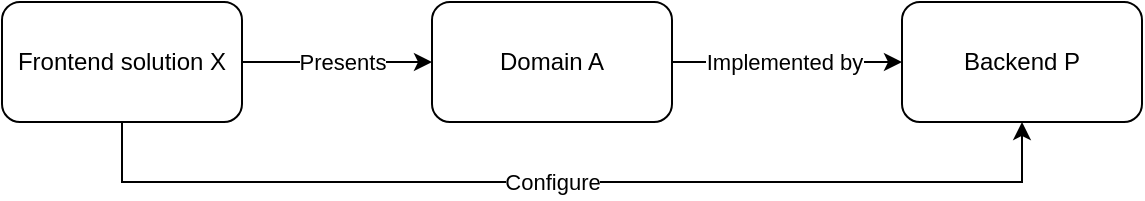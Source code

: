 <mxfile version="20.8.17" type="device"><diagram name="Page-1" id="89v5fMjmlvW1tO4xWc43"><mxGraphModel dx="670" dy="403" grid="1" gridSize="10" guides="1" tooltips="1" connect="1" arrows="1" fold="1" page="1" pageScale="1" pageWidth="850" pageHeight="1100" math="0" shadow="0"><root><mxCell id="0"/><mxCell id="1" parent="0"/><mxCell id="ogEDcuWVNClOQqGuISe7-14" style="edgeStyle=orthogonalEdgeStyle;rounded=0;orthogonalLoop=1;jettySize=auto;html=1;exitX=1;exitY=0.5;exitDx=0;exitDy=0;entryX=0;entryY=0.5;entryDx=0;entryDy=0;" parent="1" source="ogEDcuWVNClOQqGuISe7-3" target="ogEDcuWVNClOQqGuISe7-5" edge="1"><mxGeometry relative="1" as="geometry"/></mxCell><mxCell id="ogEDcuWVNClOQqGuISe7-15" value="Presents" style="edgeLabel;html=1;align=center;verticalAlign=middle;resizable=0;points=[];" parent="ogEDcuWVNClOQqGuISe7-14" vertex="1" connectable="0"><mxGeometry x="0.191" y="2" relative="1" as="geometry"><mxPoint x="-7" y="2" as="offset"/></mxGeometry></mxCell><mxCell id="ogEDcuWVNClOQqGuISe7-20" style="edgeStyle=orthogonalEdgeStyle;rounded=0;orthogonalLoop=1;jettySize=auto;html=1;exitX=0.5;exitY=1;exitDx=0;exitDy=0;entryX=0.5;entryY=1;entryDx=0;entryDy=0;" parent="1" source="ogEDcuWVNClOQqGuISe7-3" target="ogEDcuWVNClOQqGuISe7-8" edge="1"><mxGeometry relative="1" as="geometry"><Array as="points"><mxPoint x="150" y="340"/><mxPoint x="600" y="340"/></Array></mxGeometry></mxCell><mxCell id="ogEDcuWVNClOQqGuISe7-21" value="Configure" style="edgeLabel;html=1;align=center;verticalAlign=middle;resizable=0;points=[];" parent="ogEDcuWVNClOQqGuISe7-20" vertex="1" connectable="0"><mxGeometry x="0.091" y="-3" relative="1" as="geometry"><mxPoint x="-33" y="-3" as="offset"/></mxGeometry></mxCell><mxCell id="ogEDcuWVNClOQqGuISe7-3" value="Frontend solution X" style="rounded=1;whiteSpace=wrap;html=1;" parent="1" vertex="1"><mxGeometry x="90" y="250" width="120" height="60" as="geometry"/></mxCell><mxCell id="ogEDcuWVNClOQqGuISe7-17" style="edgeStyle=orthogonalEdgeStyle;rounded=0;orthogonalLoop=1;jettySize=auto;html=1;exitX=1;exitY=0.5;exitDx=0;exitDy=0;entryX=0;entryY=0.5;entryDx=0;entryDy=0;" parent="1" source="ogEDcuWVNClOQqGuISe7-5" target="ogEDcuWVNClOQqGuISe7-8" edge="1"><mxGeometry relative="1" as="geometry"/></mxCell><mxCell id="ogEDcuWVNClOQqGuISe7-18" value="Implemented by" style="edgeLabel;html=1;align=center;verticalAlign=middle;resizable=0;points=[];" parent="ogEDcuWVNClOQqGuISe7-17" vertex="1" connectable="0"><mxGeometry x="-0.024" y="-6" relative="1" as="geometry"><mxPoint y="-6" as="offset"/></mxGeometry></mxCell><mxCell id="ogEDcuWVNClOQqGuISe7-5" value="Domain A" style="rounded=1;whiteSpace=wrap;html=1;" parent="1" vertex="1"><mxGeometry x="305" y="250" width="120" height="60" as="geometry"/></mxCell><mxCell id="ogEDcuWVNClOQqGuISe7-8" value="Backend P" style="rounded=1;whiteSpace=wrap;html=1;" parent="1" vertex="1"><mxGeometry x="540" y="250" width="120" height="60" as="geometry"/></mxCell></root></mxGraphModel></diagram></mxfile>